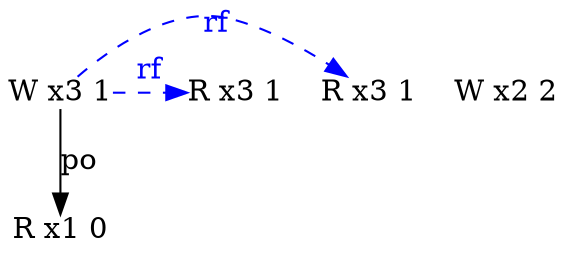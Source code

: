 digraph g {
  n1_1 [type=R,loc=1,th=1,idx=1,label="R x1 0",pos="1,-1!",shape=plain];
  n2_0 [type=R,loc=3,th=2,idx=0,label="R x3 1",pos="2,0!",shape=plain];
  n0_0 [type=R,loc=3,th=0,idx=0,label="R x3 1",pos="0,0!",shape=plain];
  n3_0 [type=W,loc=2,th=3,idx=0,label="W x2 2",pos="3,0!",shape=plain];
  n1_0 [type=W,loc=3,th=1,idx=0,label="W x3 1",pos="1,0!",shape=plain];
  n1_0 -> n1_1 [label="po"];
  n1_0 -> n2_0 [from_th=1,to_th=2,from_idx=0,to_idx=0,constraint=false,style=dashed,label="rf",fontcolor=blue,color=blue];
  n1_0 -> n0_0 [from_th=1,to_th=0,from_idx=0,to_idx=0,constraint=false,style=dashed,label="rf",fontcolor=blue,color=blue];
}
